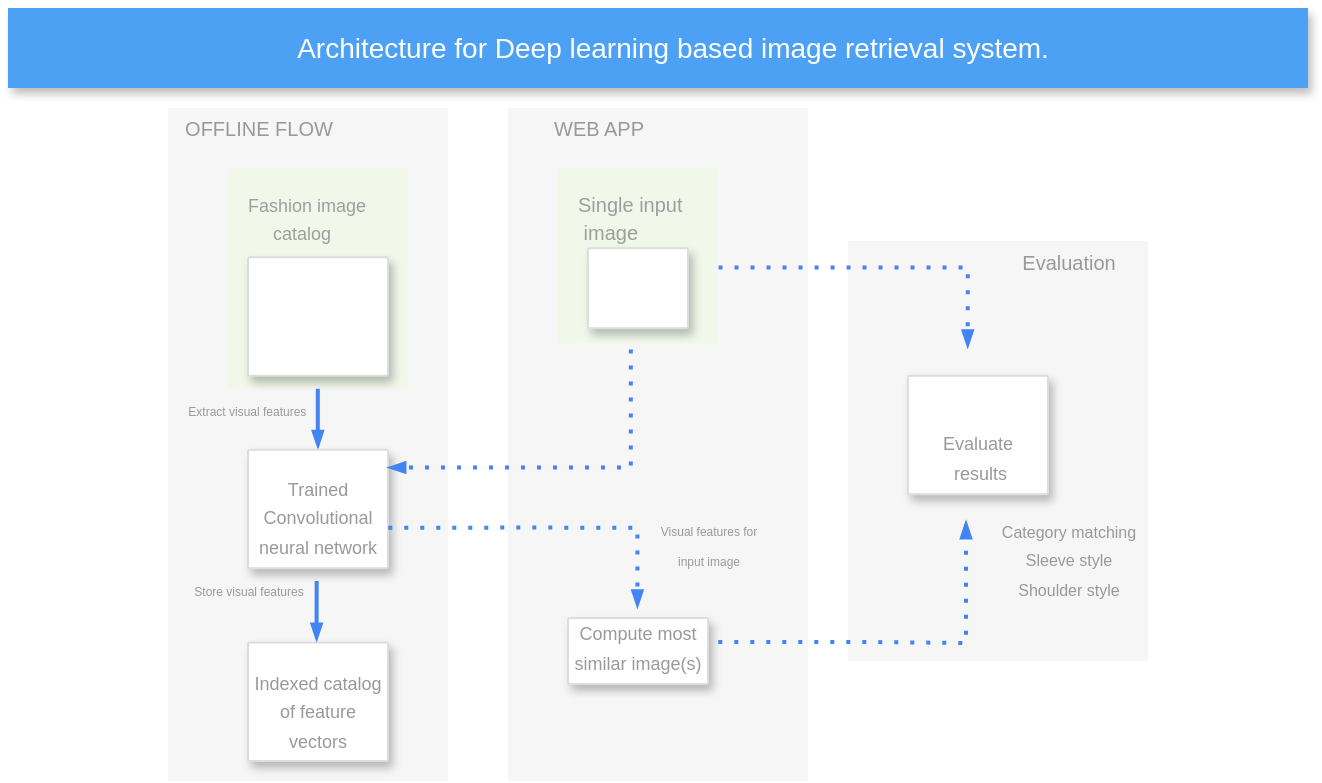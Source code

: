 <mxfile version="12.6.1" type="device"><diagram id="f106602c-feb2-e66a-4537-3a34d633f6aa" name="Page-1"><mxGraphModel dx="781" dy="452" grid="1" gridSize="10" guides="1" tooltips="1" connect="1" arrows="1" fold="1" page="1" pageScale="1" pageWidth="1169" pageHeight="827" background="#ffffff" math="0" shadow="0"><root><mxCell id="0"/><mxCell id="1" parent="0"/><mxCell id="ki8Rgk495XsECS4jFXW1-1039" value="" style="fillColor=#F6F6F6;strokeColor=none;shadow=0;gradientColor=none;fontSize=14;align=left;spacing=10;fontColor=#717171;9E9E9E;verticalAlign=top;spacingTop=-4;fontStyle=0;spacingLeft=40;html=1;" parent="1" vertex="1"><mxGeometry x="670" y="156.5" width="150" height="210" as="geometry"/></mxCell><mxCell id="ki8Rgk495XsECS4jFXW1-1006" value="" style="fillColor=#F6F6F6;strokeColor=none;shadow=0;gradientColor=none;fontSize=14;align=left;spacing=10;fontColor=#717171;9E9E9E;verticalAlign=top;spacingTop=-4;fontStyle=0;spacingLeft=40;html=1;" parent="1" vertex="1"><mxGeometry x="330" y="90" width="140" height="336.5" as="geometry"/></mxCell><mxCell id="14" value="" style="fillColor=#F6F6F6;strokeColor=none;shadow=0;gradientColor=none;fontSize=14;align=left;spacing=10;fontColor=#717171;9E9E9E;verticalAlign=top;spacingTop=-4;fontStyle=0;spacingLeft=40;html=1;" parent="1" vertex="1"><mxGeometry x="500" y="90" width="150" height="336.5" as="geometry"/></mxCell><mxCell id="997" value="&lt;font style=&quot;font-size: 9px&quot;&gt;Fashion image&lt;br&gt;&amp;nbsp; &amp;nbsp; &amp;nbsp;catalog&lt;/font&gt;" style="rounded=1;absoluteArcSize=1;arcSize=2;html=1;strokeColor=none;gradientColor=none;shadow=0;dashed=0;fontSize=12;fontColor=#9E9E9E;align=left;verticalAlign=top;spacing=10;spacingTop=-4;fillColor=#F1F8E9;" parent="1" vertex="1"><mxGeometry x="360" y="120.13" width="90" height="110" as="geometry"/></mxCell><mxCell id="818" value="&amp;nbsp; &amp;nbsp; &amp;nbsp; &amp;nbsp; &amp;nbsp; &amp;nbsp; &amp;nbsp; &amp;nbsp; &amp;nbsp; &amp;nbsp; &amp;nbsp; &amp;nbsp; Architecture for Deep learning based image retrieval system." style="fillColor=#4DA1F5;strokeColor=none;shadow=1;gradientColor=none;fontSize=14;align=left;spacingLeft=50;fontColor=#ffffff;html=1;" parent="1" vertex="1"><mxGeometry x="250" y="40" width="650" height="40" as="geometry"/></mxCell><mxCell id="985" value="" style="strokeColor=#dddddd;fillColor=#ffffff;shadow=1;strokeWidth=1;rounded=1;absoluteArcSize=1;arcSize=2;labelPosition=center;verticalLabelPosition=middle;align=center;verticalAlign=bottom;spacingLeft=0;fontColor=#999999;fontSize=12;whiteSpace=wrap;spacingBottom=2;html=1;" parent="1" vertex="1"><mxGeometry x="370" y="164.63" width="70" height="59.25" as="geometry"/></mxCell><mxCell id="ki8Rgk495XsECS4jFXW1-1001" value="" style="shape=image;html=1;verticalAlign=top;verticalLabelPosition=bottom;labelBackgroundColor=#ffffff;imageAspect=0;aspect=fixed;image=https://cdn2.iconfinder.com/data/icons/freecns-cumulus/16/519587-084_Photo-128.png" parent="1" vertex="1"><mxGeometry x="390" y="173.88" width="50" height="50" as="geometry"/></mxCell><mxCell id="ki8Rgk495XsECS4jFXW1-1002" value="&lt;font style=&quot;font-size: 6px&quot; color=&quot;#999999&quot;&gt;Extract visual features&amp;nbsp;&lt;/font&gt;" style="text;html=1;align=center;verticalAlign=middle;resizable=0;points=[];autosize=1;" parent="1" vertex="1"><mxGeometry x="330" y="230.13" width="80" height="20" as="geometry"/></mxCell><mxCell id="ki8Rgk495XsECS4jFXW1-1007" value="" style="edgeStyle=orthogonalEdgeStyle;fontSize=12;html=1;endArrow=blockThin;endFill=1;rounded=0;strokeWidth=2;endSize=4;startSize=4;dashed=0;strokeColor=#4284F3;" parent="1" edge="1"><mxGeometry width="100" relative="1" as="geometry"><mxPoint x="404.9" y="230.32" as="sourcePoint"/><mxPoint x="405" y="260.13" as="targetPoint"/><Array as="points"><mxPoint x="404.9" y="249.32"/><mxPoint x="404.9" y="249.32"/></Array></mxGeometry></mxCell><mxCell id="ki8Rgk495XsECS4jFXW1-1009" value="" style="shape=image;html=1;verticalAlign=top;verticalLabelPosition=bottom;labelBackgroundColor=#ffffff;imageAspect=0;aspect=fixed;image=https://cdn2.iconfinder.com/data/icons/freecns-cumulus/16/519587-084_Photo-128.png" parent="1" vertex="1"><mxGeometry x="375" y="164.63" width="50" height="50" as="geometry"/></mxCell><mxCell id="ki8Rgk495XsECS4jFXW1-1014" value="&lt;font style=&quot;font-size: 9px&quot;&gt;Trained Convolutional neural network&lt;/font&gt;" style="strokeColor=#dddddd;fillColor=#ffffff;shadow=1;strokeWidth=1;rounded=1;absoluteArcSize=1;arcSize=2;labelPosition=center;verticalLabelPosition=middle;align=center;verticalAlign=bottom;spacingLeft=0;fontColor=#999999;fontSize=12;whiteSpace=wrap;spacingBottom=2;html=1;" parent="1" vertex="1"><mxGeometry x="370" y="260.88" width="70" height="59.25" as="geometry"/></mxCell><mxCell id="ki8Rgk495XsECS4jFXW1-1017" value="&lt;font color=&quot;#999999&quot;&gt;&lt;span style=&quot;font-size: 6px&quot;&gt;Store visual features&lt;/span&gt;&lt;/font&gt;" style="text;html=1;align=center;verticalAlign=middle;resizable=0;points=[];autosize=1;" parent="1" vertex="1"><mxGeometry x="335" y="320.13" width="70" height="20" as="geometry"/></mxCell><mxCell id="ki8Rgk495XsECS4jFXW1-1018" value="&lt;font style=&quot;font-size: 9px&quot;&gt;Indexed catalog of feature vectors&lt;/font&gt;" style="strokeColor=#dddddd;fillColor=#ffffff;shadow=1;strokeWidth=1;rounded=1;absoluteArcSize=1;arcSize=2;labelPosition=center;verticalLabelPosition=middle;align=center;verticalAlign=bottom;spacingLeft=0;fontColor=#999999;fontSize=12;whiteSpace=wrap;spacingBottom=2;html=1;" parent="1" vertex="1"><mxGeometry x="370" y="357.25" width="70" height="59.25" as="geometry"/></mxCell><mxCell id="ki8Rgk495XsECS4jFXW1-1020" value="&lt;font color=&quot;#999999&quot; style=&quot;font-size: 10px&quot;&gt;OFFLINE FLOW&lt;/font&gt;" style="text;html=1;align=center;verticalAlign=middle;resizable=0;points=[];autosize=1;" parent="1" vertex="1"><mxGeometry x="330" y="90" width="90" height="20" as="geometry"/></mxCell><mxCell id="ki8Rgk495XsECS4jFXW1-1021" value="&lt;font color=&quot;#999999&quot; style=&quot;font-size: 10px&quot;&gt;WEB APP&lt;/font&gt;" style="text;html=1;align=center;verticalAlign=middle;resizable=0;points=[];autosize=1;" parent="1" vertex="1"><mxGeometry x="515" y="90" width="60" height="20" as="geometry"/></mxCell><mxCell id="ki8Rgk495XsECS4jFXW1-1022" value="&lt;font size=&quot;1&quot;&gt;Single input&lt;br&gt;&amp;nbsp;image&lt;/font&gt;" style="rounded=1;absoluteArcSize=1;arcSize=2;html=1;strokeColor=none;gradientColor=none;shadow=0;dashed=0;fontSize=12;fontColor=#9E9E9E;align=left;verticalAlign=top;spacing=10;spacingTop=-4;fillColor=#F1F8E9;" parent="1" vertex="1"><mxGeometry x="525" y="120.13" width="80" height="87.38" as="geometry"/></mxCell><mxCell id="ki8Rgk495XsECS4jFXW1-1023" value="" style="strokeColor=#dddddd;fillColor=#ffffff;shadow=1;strokeWidth=1;rounded=1;absoluteArcSize=1;arcSize=2;labelPosition=center;verticalLabelPosition=middle;align=center;verticalAlign=bottom;spacingLeft=0;fontColor=#999999;fontSize=12;whiteSpace=wrap;spacingBottom=2;html=1;" parent="1" vertex="1"><mxGeometry x="540" y="160.13" width="50" height="40" as="geometry"/></mxCell><mxCell id="ki8Rgk495XsECS4jFXW1-1024" value="" style="shape=image;html=1;verticalAlign=top;verticalLabelPosition=bottom;labelBackgroundColor=#ffffff;imageAspect=0;aspect=fixed;image=https://cdn2.iconfinder.com/data/icons/freecns-cumulus/16/519587-084_Photo-128.png" parent="1" vertex="1"><mxGeometry x="547.5" y="163.26" width="35" height="35" as="geometry"/></mxCell><mxCell id="ki8Rgk495XsECS4jFXW1-1027" value="" style="edgeStyle=orthogonalEdgeStyle;fontSize=12;html=1;endArrow=blockThin;endFill=1;rounded=0;strokeWidth=2;endSize=4;startSize=4;dashed=1;dashPattern=1 3;strokeColor=#4284F3;entryX=1;entryY=0.15;entryDx=0;entryDy=0;entryPerimeter=0;" parent="1" target="ki8Rgk495XsECS4jFXW1-1014" edge="1"><mxGeometry width="100" relative="1" as="geometry"><mxPoint x="561.42" y="210.71" as="sourcePoint"/><mxPoint x="539.71" y="269.7" as="targetPoint"/><Array as="points"><mxPoint x="561" y="269.5"/></Array></mxGeometry></mxCell><mxCell id="ki8Rgk495XsECS4jFXW1-1029" value="&lt;font style=&quot;font-size: 6px&quot; color=&quot;#999999&quot;&gt;Visual features for&lt;br&gt;&amp;nbsp;input image&amp;nbsp;&lt;/font&gt;" style="text;html=1;align=center;verticalAlign=middle;resizable=0;points=[];autosize=1;" parent="1" vertex="1"><mxGeometry x="570" y="286.5" width="60" height="40" as="geometry"/></mxCell><mxCell id="ki8Rgk495XsECS4jFXW1-1031" value="" style="edgeStyle=orthogonalEdgeStyle;fontSize=12;html=1;endArrow=blockThin;endFill=1;rounded=0;strokeWidth=2;endSize=4;startSize=4;dashed=1;dashPattern=1 3;strokeColor=#4284F3;" parent="1" edge="1"><mxGeometry width="100" relative="1" as="geometry"><mxPoint x="440.14" y="299.843" as="sourcePoint"/><mxPoint x="564.711" y="339.843" as="targetPoint"/><Array as="points"><mxPoint x="514.85" y="299.84"/><mxPoint x="564.85" y="299.84"/><mxPoint x="564.85" y="339.84"/></Array></mxGeometry></mxCell><mxCell id="ki8Rgk495XsECS4jFXW1-1035" value="&lt;font style=&quot;font-size: 9px&quot;&gt;Compute most similar image(s)&lt;/font&gt;" style="strokeColor=#dddddd;fillColor=#ffffff;shadow=1;strokeWidth=1;rounded=1;absoluteArcSize=1;arcSize=2;labelPosition=center;verticalLabelPosition=middle;align=center;verticalAlign=bottom;spacingLeft=0;fontColor=#999999;fontSize=12;whiteSpace=wrap;spacingBottom=2;html=1;" parent="1" vertex="1"><mxGeometry x="530" y="345.06" width="70" height="32.88" as="geometry"/></mxCell><mxCell id="ki8Rgk495XsECS4jFXW1-1037" value="" style="edgeStyle=orthogonalEdgeStyle;fontSize=12;html=1;endArrow=blockThin;endFill=1;rounded=0;strokeWidth=2;endSize=4;startSize=4;dashed=1;dashPattern=1 3;strokeColor=#4284F3;" parent="1" edge="1"><mxGeometry width="100" relative="1" as="geometry"><mxPoint x="605.28" y="169.803" as="sourcePoint"/><mxPoint x="729.851" y="209.803" as="targetPoint"/><Array as="points"><mxPoint x="679.99" y="169.8"/><mxPoint x="729.99" y="169.8"/><mxPoint x="729.99" y="209.8"/></Array></mxGeometry></mxCell><mxCell id="ki8Rgk495XsECS4jFXW1-1038" value="" style="edgeStyle=orthogonalEdgeStyle;fontSize=12;html=1;endArrow=blockThin;endFill=1;rounded=0;strokeWidth=2;endSize=4;startSize=4;dashed=1;dashPattern=1 3;strokeColor=#4284F3;" parent="1" edge="1"><mxGeometry width="100" relative="1" as="geometry"><mxPoint x="605.14" y="356.993" as="sourcePoint"/><mxPoint x="729" y="296.5" as="targetPoint"/><Array as="points"><mxPoint x="680" y="357.5"/><mxPoint x="729" y="357.5"/></Array></mxGeometry></mxCell><mxCell id="ki8Rgk495XsECS4jFXW1-1045" value="&lt;font style=&quot;font-size: 9px&quot;&gt;Evaluate&lt;br&gt;&amp;nbsp;results&lt;/font&gt;" style="strokeColor=#dddddd;fillColor=#ffffff;shadow=1;strokeWidth=1;rounded=1;absoluteArcSize=1;arcSize=2;labelPosition=center;verticalLabelPosition=middle;align=center;verticalAlign=bottom;spacingLeft=0;fontColor=#999999;fontSize=12;whiteSpace=wrap;spacingBottom=2;html=1;" parent="1" vertex="1"><mxGeometry x="700" y="223.88" width="70" height="59.25" as="geometry"/></mxCell><mxCell id="ki8Rgk495XsECS4jFXW1-1046" value="&lt;font color=&quot;#999999&quot; style=&quot;font-size: 10px&quot;&gt;Evaluation&lt;/font&gt;" style="text;html=1;align=center;verticalAlign=middle;resizable=0;points=[];autosize=1;" parent="1" vertex="1"><mxGeometry x="750" y="156.5" width="60" height="20" as="geometry"/></mxCell><mxCell id="ki8Rgk495XsECS4jFXW1-1047" value="&lt;span style=&quot;color: rgb(153 , 153 , 153)&quot;&gt;&lt;font style=&quot;font-size: 8px&quot;&gt;Category matching&lt;br&gt;Sleeve style&lt;br&gt;Shoulder style&lt;br&gt;&lt;/font&gt;&lt;/span&gt;" style="text;html=1;align=center;verticalAlign=middle;resizable=0;points=[];autosize=1;" parent="1" vertex="1"><mxGeometry x="740" y="290.13" width="80" height="50" as="geometry"/></mxCell><mxCell id="WERCUXrbfa5xS0TbPT3q-998" value="" style="edgeStyle=orthogonalEdgeStyle;fontSize=12;html=1;endArrow=blockThin;endFill=1;rounded=0;strokeWidth=2;endSize=4;startSize=4;dashed=0;strokeColor=#4284F3;" edge="1" parent="1"><mxGeometry width="100" relative="1" as="geometry"><mxPoint x="404.33" y="326.5" as="sourcePoint"/><mxPoint x="404.33" y="356.5" as="targetPoint"/><Array as="points"><mxPoint x="404.23" y="345.82"/><mxPoint x="404.23" y="345.82"/></Array></mxGeometry></mxCell></root></mxGraphModel></diagram></mxfile>